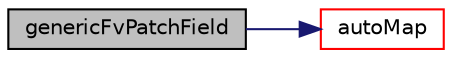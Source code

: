 digraph "genericFvPatchField"
{
  bgcolor="transparent";
  edge [fontname="Helvetica",fontsize="10",labelfontname="Helvetica",labelfontsize="10"];
  node [fontname="Helvetica",fontsize="10",shape=record];
  rankdir="LR";
  Node715 [label="genericFvPatchField",height=0.2,width=0.4,color="black", fillcolor="grey75", style="filled", fontcolor="black"];
  Node715 -> Node716 [color="midnightblue",fontsize="10",style="solid",fontname="Helvetica"];
  Node716 [label="autoMap",height=0.2,width=0.4,color="red",URL="$a24689.html#a0ab0c43ce90d756c88dd81e3d0a9eef5",tooltip="Map (and resize as needed) from self given a mapping object. "];
}
